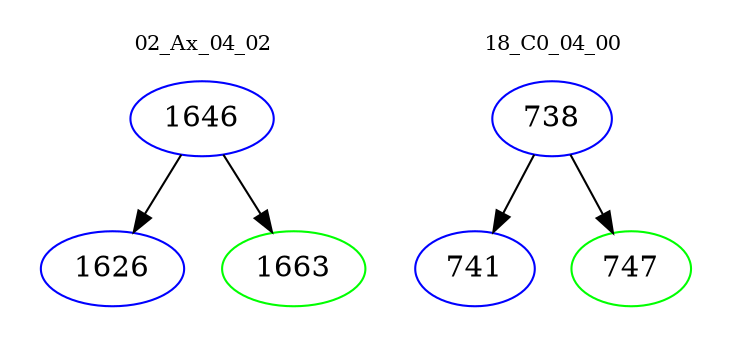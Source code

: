digraph{
subgraph cluster_0 {
color = white
label = "02_Ax_04_02";
fontsize=10;
T0_1646 [label="1646", color="blue"]
T0_1646 -> T0_1626 [color="black"]
T0_1626 [label="1626", color="blue"]
T0_1646 -> T0_1663 [color="black"]
T0_1663 [label="1663", color="green"]
}
subgraph cluster_1 {
color = white
label = "18_C0_04_00";
fontsize=10;
T1_738 [label="738", color="blue"]
T1_738 -> T1_741 [color="black"]
T1_741 [label="741", color="blue"]
T1_738 -> T1_747 [color="black"]
T1_747 [label="747", color="green"]
}
}
